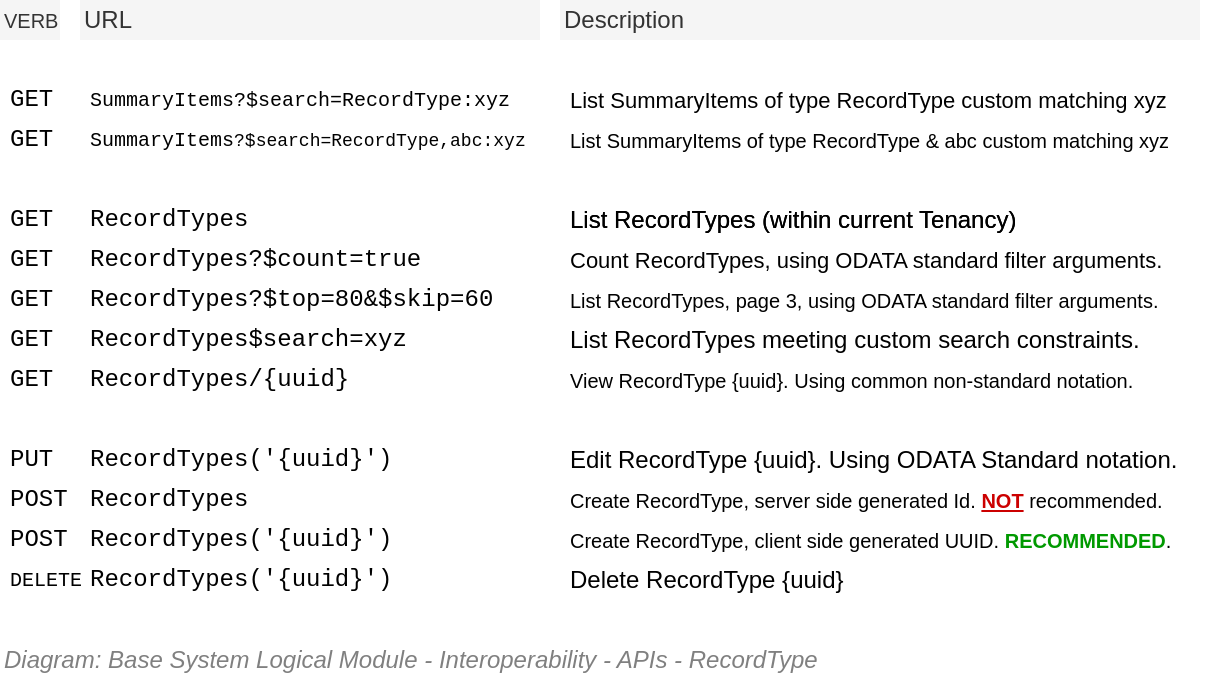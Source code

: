 <mxfile compressed="false" version="18.0.8" type="google">
  <diagram name="Integration/System Logical Module/API/Resource URLs/DataCategories" id="3DYxPtSVvZqAexdu3m4g">
    <mxGraphModel grid="1" page="1" gridSize="10" guides="1" tooltips="1" connect="1" arrows="1" fold="1" pageScale="1" pageWidth="850" pageHeight="1100" math="0" shadow="0">
      <root>
        <mxCell id="5eiTxqKGXpUTvo_S0BBR-0" />
        <mxCell id="5eiTxqKGXpUTvo_S0BBR-1" style="" parent="5eiTxqKGXpUTvo_S0BBR-0" />
        <mxCell id="5eiTxqKGXpUTvo_S0BBR-26" value="List RecordTypes (within current Tenancy)" style="text;html=1;strokeColor=none;fillColor=none;align=left;verticalAlign=middle;whiteSpace=wrap;rounded=0;dashed=1;fontFamily=Helvetica;fontSize=12;" vertex="1" parent="5eiTxqKGXpUTvo_S0BBR-1">
          <mxGeometry x="403" y="300" width="320" height="20" as="geometry" />
        </mxCell>
        <mxCell id="5eiTxqKGXpUTvo_S0BBR-27" value="RecordTypes" style="text;html=1;strokeColor=none;fillColor=none;align=left;verticalAlign=middle;whiteSpace=wrap;rounded=0;dashed=1;fontSize=12;fontFamily=Courier New;" vertex="1" parent="5eiTxqKGXpUTvo_S0BBR-1">
          <mxGeometry x="163" y="300" width="240" height="20" as="geometry" />
        </mxCell>
        <mxCell id="5eiTxqKGXpUTvo_S0BBR-28" value="RecordTypes/{uuid}" style="text;html=1;strokeColor=none;fillColor=none;align=left;verticalAlign=middle;whiteSpace=wrap;rounded=0;dashed=1;fontSize=12;fontFamily=Courier New;" vertex="1" parent="5eiTxqKGXpUTvo_S0BBR-1">
          <mxGeometry x="163" y="380" width="240" height="20" as="geometry" />
        </mxCell>
        <mxCell id="5eiTxqKGXpUTvo_S0BBR-29" value="View RecordType {uuid}. Using common non-standard notation." style="text;html=1;strokeColor=none;fillColor=none;align=left;verticalAlign=middle;whiteSpace=wrap;rounded=0;dashed=1;fontFamily=Helvetica;fontSize=10;" vertex="1" parent="5eiTxqKGXpUTvo_S0BBR-1">
          <mxGeometry x="403" y="380" width="320" height="20" as="geometry" />
        </mxCell>
        <mxCell id="5eiTxqKGXpUTvo_S0BBR-30" value="GET" style="text;html=1;strokeColor=none;fillColor=none;align=left;verticalAlign=middle;whiteSpace=wrap;rounded=0;dashed=1;fontSize=12;fontFamily=Courier New;" vertex="1" parent="5eiTxqKGXpUTvo_S0BBR-1">
          <mxGeometry x="123" y="300" width="40" height="20" as="geometry" />
        </mxCell>
        <mxCell id="5eiTxqKGXpUTvo_S0BBR-31" value="GET" style="text;html=1;strokeColor=none;fillColor=none;align=left;verticalAlign=middle;whiteSpace=wrap;rounded=0;dashed=1;fontSize=12;fontFamily=Courier New;" vertex="1" parent="5eiTxqKGXpUTvo_S0BBR-1">
          <mxGeometry x="123" y="380" width="40" height="20" as="geometry" />
        </mxCell>
        <mxCell id="5eiTxqKGXpUTvo_S0BBR-32" value="POST" style="text;html=1;strokeColor=none;fillColor=none;align=left;verticalAlign=middle;whiteSpace=wrap;rounded=0;dashed=1;fontSize=12;fontFamily=Courier New;" vertex="1" parent="5eiTxqKGXpUTvo_S0BBR-1">
          <mxGeometry x="123" y="440" width="40" height="20" as="geometry" />
        </mxCell>
        <mxCell id="5eiTxqKGXpUTvo_S0BBR-33" value="RecordTypes" style="text;html=1;strokeColor=none;fillColor=none;align=left;verticalAlign=middle;whiteSpace=wrap;rounded=0;dashed=1;fontSize=12;fontFamily=Courier New;" vertex="1" parent="5eiTxqKGXpUTvo_S0BBR-1">
          <mxGeometry x="163" y="440" width="240" height="20" as="geometry" />
        </mxCell>
        <mxCell id="5eiTxqKGXpUTvo_S0BBR-34" value="POST" style="text;html=1;strokeColor=none;fillColor=none;align=left;verticalAlign=middle;whiteSpace=wrap;rounded=0;dashed=1;fontSize=12;fontFamily=Courier New;" vertex="1" parent="5eiTxqKGXpUTvo_S0BBR-1">
          <mxGeometry x="123" y="460" width="40" height="20" as="geometry" />
        </mxCell>
        <mxCell id="5eiTxqKGXpUTvo_S0BBR-35" value="RecordTypes(&#39;{uuid}&#39;)" style="text;html=1;strokeColor=none;fillColor=none;align=left;verticalAlign=middle;whiteSpace=wrap;rounded=0;dashed=1;fontSize=12;fontFamily=Courier New;" vertex="1" parent="5eiTxqKGXpUTvo_S0BBR-1">
          <mxGeometry x="163" y="460" width="240" height="20" as="geometry" />
        </mxCell>
        <mxCell id="5eiTxqKGXpUTvo_S0BBR-36" value="Create&amp;nbsp;&lt;span style=&quot;font-size: 10px;&quot;&gt;RecordType&lt;/span&gt;, server side generated Id. &lt;b style=&quot;font-size: 10px;&quot;&gt;&lt;font color=&quot;#cc0000&quot; style=&quot;font-size: 10px;&quot;&gt;&lt;u style=&quot;font-size: 10px;&quot;&gt;NOT&lt;/u&gt;&lt;/font&gt; &lt;/b&gt;recommended." style="text;html=1;strokeColor=none;fillColor=none;align=left;verticalAlign=middle;whiteSpace=wrap;rounded=0;dashed=1;fontFamily=Helvetica;fontSize=10;" vertex="1" parent="5eiTxqKGXpUTvo_S0BBR-1">
          <mxGeometry x="403" y="440" width="320" height="20" as="geometry" />
        </mxCell>
        <mxCell id="5eiTxqKGXpUTvo_S0BBR-37" value="Create&amp;nbsp;&lt;span style=&quot;font-size: 10px;&quot;&gt;RecordType&lt;/span&gt;, client side generated UUID. &lt;font color=&quot;#009900&quot; style=&quot;font-size: 10px;&quot;&gt;&lt;b style=&quot;font-size: 10px;&quot;&gt;RECOMMENDED&lt;/b&gt;&lt;/font&gt;." style="text;html=1;strokeColor=none;fillColor=none;align=left;verticalAlign=middle;whiteSpace=wrap;rounded=0;dashed=1;fontFamily=Helvetica;fontSize=10;" vertex="1" parent="5eiTxqKGXpUTvo_S0BBR-1">
          <mxGeometry x="403" y="460" width="320" height="20" as="geometry" />
        </mxCell>
        <mxCell id="5eiTxqKGXpUTvo_S0BBR-38" value="PUT" style="text;html=1;strokeColor=none;fillColor=none;align=left;verticalAlign=middle;whiteSpace=wrap;rounded=0;dashed=1;fontSize=12;fontFamily=Courier New;" vertex="1" parent="5eiTxqKGXpUTvo_S0BBR-1">
          <mxGeometry x="123" y="420" width="40" height="20" as="geometry" />
        </mxCell>
        <mxCell id="5eiTxqKGXpUTvo_S0BBR-39" value="RecordTypes(&#39;{uuid}&#39;)" style="text;html=1;strokeColor=none;fillColor=none;align=left;verticalAlign=middle;whiteSpace=wrap;rounded=0;dashed=1;fontSize=12;fontFamily=Courier New;" vertex="1" parent="5eiTxqKGXpUTvo_S0BBR-1">
          <mxGeometry x="163" y="420" width="240" height="20" as="geometry" />
        </mxCell>
        <mxCell id="5eiTxqKGXpUTvo_S0BBR-40" value="Edit RecordType {uuid}. Using ODATA Standard notation." style="text;html=1;strokeColor=none;fillColor=none;align=left;verticalAlign=middle;whiteSpace=wrap;rounded=0;dashed=1;fontFamily=Helvetica;fontSize=12;" vertex="1" parent="5eiTxqKGXpUTvo_S0BBR-1">
          <mxGeometry x="403" y="420" width="320" height="20" as="geometry" />
        </mxCell>
        <mxCell id="5eiTxqKGXpUTvo_S0BBR-41" value="DELETE" style="text;html=1;strokeColor=none;fillColor=none;align=left;verticalAlign=middle;whiteSpace=wrap;rounded=0;dashed=1;fontSize=10;fontFamily=Courier New;" vertex="1" parent="5eiTxqKGXpUTvo_S0BBR-1">
          <mxGeometry x="123" y="480" width="40" height="20" as="geometry" />
        </mxCell>
        <mxCell id="5eiTxqKGXpUTvo_S0BBR-42" value="RecordTypes(&#39;{uuid}&#39;)" style="text;html=1;strokeColor=none;fillColor=none;align=left;verticalAlign=middle;whiteSpace=wrap;rounded=0;dashed=1;fontSize=12;fontFamily=Courier New;" vertex="1" parent="5eiTxqKGXpUTvo_S0BBR-1">
          <mxGeometry x="163" y="480" width="240" height="20" as="geometry" />
        </mxCell>
        <mxCell id="5eiTxqKGXpUTvo_S0BBR-43" value="Delete RecordType {uuid}" style="text;html=1;strokeColor=none;fillColor=none;align=left;verticalAlign=middle;whiteSpace=wrap;rounded=0;dashed=1;fontFamily=Helvetica;fontSize=12;" vertex="1" parent="5eiTxqKGXpUTvo_S0BBR-1">
          <mxGeometry x="403" y="480" width="320" height="20" as="geometry" />
        </mxCell>
        <mxCell id="5eiTxqKGXpUTvo_S0BBR-45" value="&lt;font style=&quot;font-size: 10px;&quot;&gt;List RecordTypes, page 3, using ODATA standard filter arguments.&lt;/font&gt;" style="text;html=1;strokeColor=none;fillColor=none;align=left;verticalAlign=middle;whiteSpace=wrap;rounded=0;dashed=1;fontFamily=Helvetica;fontSize=10;" vertex="1" parent="5eiTxqKGXpUTvo_S0BBR-1">
          <mxGeometry x="403" y="340" width="320" height="20" as="geometry" />
        </mxCell>
        <mxCell id="5eiTxqKGXpUTvo_S0BBR-46" value="&lt;font style=&quot;font-size: 12px&quot;&gt;&lt;span&gt;RecordTypes&lt;/span&gt;?$top=80&amp;amp;$skip=60&lt;/font&gt;" style="text;html=1;strokeColor=none;fillColor=none;align=left;verticalAlign=middle;whiteSpace=wrap;rounded=0;dashed=1;fontSize=12;fontFamily=Courier New;" vertex="1" parent="5eiTxqKGXpUTvo_S0BBR-1">
          <mxGeometry x="163" y="340" width="280" height="20" as="geometry" />
        </mxCell>
        <mxCell id="5eiTxqKGXpUTvo_S0BBR-47" value="GET" style="text;html=1;strokeColor=none;fillColor=none;align=left;verticalAlign=middle;whiteSpace=wrap;rounded=0;dashed=1;fontSize=12;fontFamily=Courier New;" vertex="1" parent="5eiTxqKGXpUTvo_S0BBR-1">
          <mxGeometry x="123" y="340" width="40" height="20" as="geometry" />
        </mxCell>
        <mxCell id="5eiTxqKGXpUTvo_S0BBR-48" value="Count RecordTypes, using ODATA standard filter arguments." style="text;html=1;strokeColor=none;fillColor=none;align=left;verticalAlign=middle;whiteSpace=wrap;rounded=0;dashed=1;fontFamily=Helvetica;fontSize=11;" vertex="1" parent="5eiTxqKGXpUTvo_S0BBR-1">
          <mxGeometry x="403" y="320" width="320" height="20" as="geometry" />
        </mxCell>
        <mxCell id="5eiTxqKGXpUTvo_S0BBR-49" value="GET" style="text;html=1;strokeColor=none;fillColor=none;align=left;verticalAlign=middle;whiteSpace=wrap;rounded=0;dashed=1;fontSize=12;fontFamily=Courier New;" vertex="1" parent="5eiTxqKGXpUTvo_S0BBR-1">
          <mxGeometry x="123" y="320" width="40" height="20" as="geometry" />
        </mxCell>
        <mxCell id="5eiTxqKGXpUTvo_S0BBR-61" value="List RecordTypes meeting custom search constraints." style="text;html=1;strokeColor=none;fillColor=none;align=left;verticalAlign=middle;whiteSpace=wrap;rounded=0;dashed=1;fontFamily=Helvetica;fontSize=12;" vertex="1" parent="5eiTxqKGXpUTvo_S0BBR-1">
          <mxGeometry x="403" y="360" width="320" height="20" as="geometry" />
        </mxCell>
        <mxCell id="5eiTxqKGXpUTvo_S0BBR-62" value="RecordTypes$search=xyz" style="text;html=1;strokeColor=none;fillColor=none;align=left;verticalAlign=middle;whiteSpace=wrap;rounded=0;dashed=1;fontSize=12;fontFamily=Courier New;" vertex="1" parent="5eiTxqKGXpUTvo_S0BBR-1">
          <mxGeometry x="163" y="360" width="240" height="20" as="geometry" />
        </mxCell>
        <mxCell id="5eiTxqKGXpUTvo_S0BBR-63" value="GET" style="text;html=1;strokeColor=none;fillColor=none;align=left;verticalAlign=middle;whiteSpace=wrap;rounded=0;dashed=1;fontSize=12;fontFamily=Courier New;" vertex="1" parent="5eiTxqKGXpUTvo_S0BBR-1">
          <mxGeometry x="123" y="360" width="40" height="20" as="geometry" />
        </mxCell>
        <mxCell id="5eiTxqKGXpUTvo_S0BBR-64" value="RecordTypes?$count=true" style="text;html=1;strokeColor=none;fillColor=none;align=left;verticalAlign=middle;whiteSpace=wrap;rounded=0;dashed=1;fontSize=12;fontFamily=Courier New;" vertex="1" parent="5eiTxqKGXpUTvo_S0BBR-1">
          <mxGeometry x="163" y="320" width="240" height="20" as="geometry" />
        </mxCell>
        <mxCell id="5eiTxqKGXpUTvo_S0BBR-65" value="Description" style="text;html=1;strokeColor=none;fillColor=#f5f5f5;align=left;verticalAlign=middle;whiteSpace=wrap;rounded=0;fontSize=12;fontFamily=Helvetica;fontColor=#333333;fontStyle=0" vertex="1" parent="5eiTxqKGXpUTvo_S0BBR-1">
          <mxGeometry x="400" y="200" width="320" height="20" as="geometry" />
        </mxCell>
        <mxCell id="5eiTxqKGXpUTvo_S0BBR-66" value="URL" style="text;html=1;strokeColor=none;fillColor=#f5f5f5;align=left;verticalAlign=middle;whiteSpace=wrap;rounded=0;fontSize=12;fontFamily=Helvetica;fontColor=#333333;fontStyle=0" vertex="1" parent="5eiTxqKGXpUTvo_S0BBR-1">
          <mxGeometry x="160" y="200" width="230" height="20" as="geometry" />
        </mxCell>
        <mxCell id="5eiTxqKGXpUTvo_S0BBR-67" value="&lt;font style=&quot;font-size: 10px;&quot;&gt;VERB&lt;/font&gt;" style="text;html=1;strokeColor=none;fillColor=#f5f5f5;align=left;verticalAlign=middle;whiteSpace=wrap;rounded=0;fontSize=10;fontFamily=Helvetica;fontColor=#333333;fontStyle=0" vertex="1" parent="5eiTxqKGXpUTvo_S0BBR-1">
          <mxGeometry x="120" y="200" width="30" height="20" as="geometry" />
        </mxCell>
        <mxCell id="5eiTxqKGXpUTvo_S0BBR-68" value="List RecordTypes (within current Tenancy)" style="text;html=1;strokeColor=none;fillColor=none;align=left;verticalAlign=middle;whiteSpace=wrap;rounded=0;dashed=1;fontFamily=Helvetica;fontSize=12;" vertex="1" parent="5eiTxqKGXpUTvo_S0BBR-1">
          <mxGeometry x="403" y="300" width="320" height="20" as="geometry" />
        </mxCell>
        <mxCell id="5eiTxqKGXpUTvo_S0BBR-69" value="&lt;font style=&quot;font-size: 9px&quot;&gt;&lt;span style=&quot;font-size: 10px&quot;&gt;SummaryItems&lt;/span&gt;?$search=RecordType,abc:xyz&lt;/font&gt;" style="text;html=1;strokeColor=none;fillColor=none;align=left;verticalAlign=middle;whiteSpace=wrap;rounded=0;dashed=1;fontSize=9;fontFamily=Courier New;" vertex="1" parent="5eiTxqKGXpUTvo_S0BBR-1">
          <mxGeometry x="163" y="260" width="250" height="20" as="geometry" />
        </mxCell>
        <mxCell id="5eiTxqKGXpUTvo_S0BBR-70" value="GET" style="text;html=1;strokeColor=none;fillColor=none;align=left;verticalAlign=middle;whiteSpace=wrap;rounded=0;dashed=1;fontSize=12;fontFamily=Courier New;" vertex="1" parent="5eiTxqKGXpUTvo_S0BBR-1">
          <mxGeometry x="123" y="260" width="40" height="20" as="geometry" />
        </mxCell>
        <mxCell id="5eiTxqKGXpUTvo_S0BBR-71" value="&lt;font style=&quot;font-size: 10px&quot;&gt;SummaryItems?$search=RecordType:xyz&lt;/font&gt;" style="text;html=1;strokeColor=none;fillColor=none;align=left;verticalAlign=middle;whiteSpace=wrap;rounded=0;dashed=1;fontSize=10;fontFamily=Courier New;" vertex="1" parent="5eiTxqKGXpUTvo_S0BBR-1">
          <mxGeometry x="163" y="240" width="240" height="20" as="geometry" />
        </mxCell>
        <mxCell id="5eiTxqKGXpUTvo_S0BBR-72" value="GET" style="text;html=1;strokeColor=none;fillColor=none;align=left;verticalAlign=middle;whiteSpace=wrap;rounded=0;dashed=1;fontSize=12;fontFamily=Courier New;" vertex="1" parent="5eiTxqKGXpUTvo_S0BBR-1">
          <mxGeometry x="123" y="240" width="40" height="20" as="geometry" />
        </mxCell>
        <mxCell id="5eiTxqKGXpUTvo_S0BBR-73" value="&lt;font style=&quot;font-size: 11px&quot;&gt;List SummaryItems of type RecordType custom matching xyz&lt;/font&gt;" style="text;html=1;strokeColor=none;fillColor=none;align=left;verticalAlign=middle;whiteSpace=wrap;rounded=0;dashed=1;fontFamily=Helvetica;fontSize=12;" vertex="1" parent="5eiTxqKGXpUTvo_S0BBR-1">
          <mxGeometry x="403" y="240" width="320" height="20" as="geometry" />
        </mxCell>
        <mxCell id="5eiTxqKGXpUTvo_S0BBR-74" value="&lt;font style=&quot;font-size: 10px&quot;&gt;List SummaryItems of type RecordType &amp;amp; abc custom matching xyz&lt;/font&gt;" style="text;html=1;strokeColor=none;fillColor=none;align=left;verticalAlign=middle;whiteSpace=wrap;rounded=0;dashed=1;fontFamily=Helvetica;fontSize=12;" vertex="1" parent="5eiTxqKGXpUTvo_S0BBR-1">
          <mxGeometry x="403" y="260" width="320" height="20" as="geometry" />
        </mxCell>
        <mxCell id="NQVz9COtShnoyW3XNyq8-0" value="&lt;font style=&quot;font-size: 12px ; font-weight: normal&quot;&gt;&lt;i&gt;Diagram: Base System Logical Module -&amp;nbsp;&lt;/i&gt;&lt;i&gt;Interoperability&amp;nbsp;&lt;/i&gt;&lt;i&gt;- APIs - RecordType&lt;/i&gt;&lt;/font&gt;" style="text;strokeColor=none;fillColor=none;html=1;fontSize=12;fontStyle=1;verticalAlign=middle;align=left;shadow=0;glass=0;comic=0;opacity=30;fontColor=#808080;" vertex="1" parent="5eiTxqKGXpUTvo_S0BBR-1">
          <mxGeometry x="120" y="520" width="560" height="20" as="geometry" />
        </mxCell>
        <mxCell id="5eiTxqKGXpUTvo_S0BBR-86" value="Diagram" style="" parent="5eiTxqKGXpUTvo_S0BBR-0" />
        <mxCell id="5eiTxqKGXpUTvo_S0BBR-87" value="Context/Legend" style="" parent="5eiTxqKGXpUTvo_S0BBR-0" />
        <mxCell id="5eiTxqKGXpUTvo_S0BBR-88" value="Title/Diagram" parent="5eiTxqKGXpUTvo_S0BBR-0" />
        <mxCell id="5eiTxqKGXpUTvo_S0BBR-89" value="Title/Page" visible="0" parent="5eiTxqKGXpUTvo_S0BBR-0" />
        <mxCell id="5eiTxqKGXpUTvo_S0BBR-90" value="" style="group;fontSize=12;" vertex="1" connectable="0" parent="5eiTxqKGXpUTvo_S0BBR-89">
          <mxGeometry x="120" y="120" width="600" height="45" as="geometry" />
        </mxCell>
        <mxCell id="5eiTxqKGXpUTvo_S0BBR-91" value="&lt;font style=&quot;font-size: 12px&quot;&gt;Base Logical Module - Interoperability&amp;nbsp;- APIs - DataCategory&lt;/font&gt;" style="text;strokeColor=none;fillColor=none;html=1;fontSize=12;fontStyle=1;verticalAlign=middle;align=left;shadow=0;glass=0;comic=0;opacity=30;fontColor=#808080;" vertex="1" parent="5eiTxqKGXpUTvo_S0BBR-90">
          <mxGeometry y="20" width="600" height="20" as="geometry" />
        </mxCell>
        <mxCell id="5eiTxqKGXpUTvo_S0BBR-92" value="" style="line;strokeWidth=2;html=1;shadow=0;glass=0;comic=0;fillColor=none;fontSize=10;fontColor=#CCCCCC;labelBackgroundColor=none;strokeColor=#CCCCCC;" vertex="1" parent="5eiTxqKGXpUTvo_S0BBR-90">
          <mxGeometry y="35" width="600" height="10" as="geometry" />
        </mxCell>
        <mxCell id="5eiTxqKGXpUTvo_S0BBR-93" value="About" parent="5eiTxqKGXpUTvo_S0BBR-0" />
      </root>
    </mxGraphModel>
  </diagram>
</mxfile>

